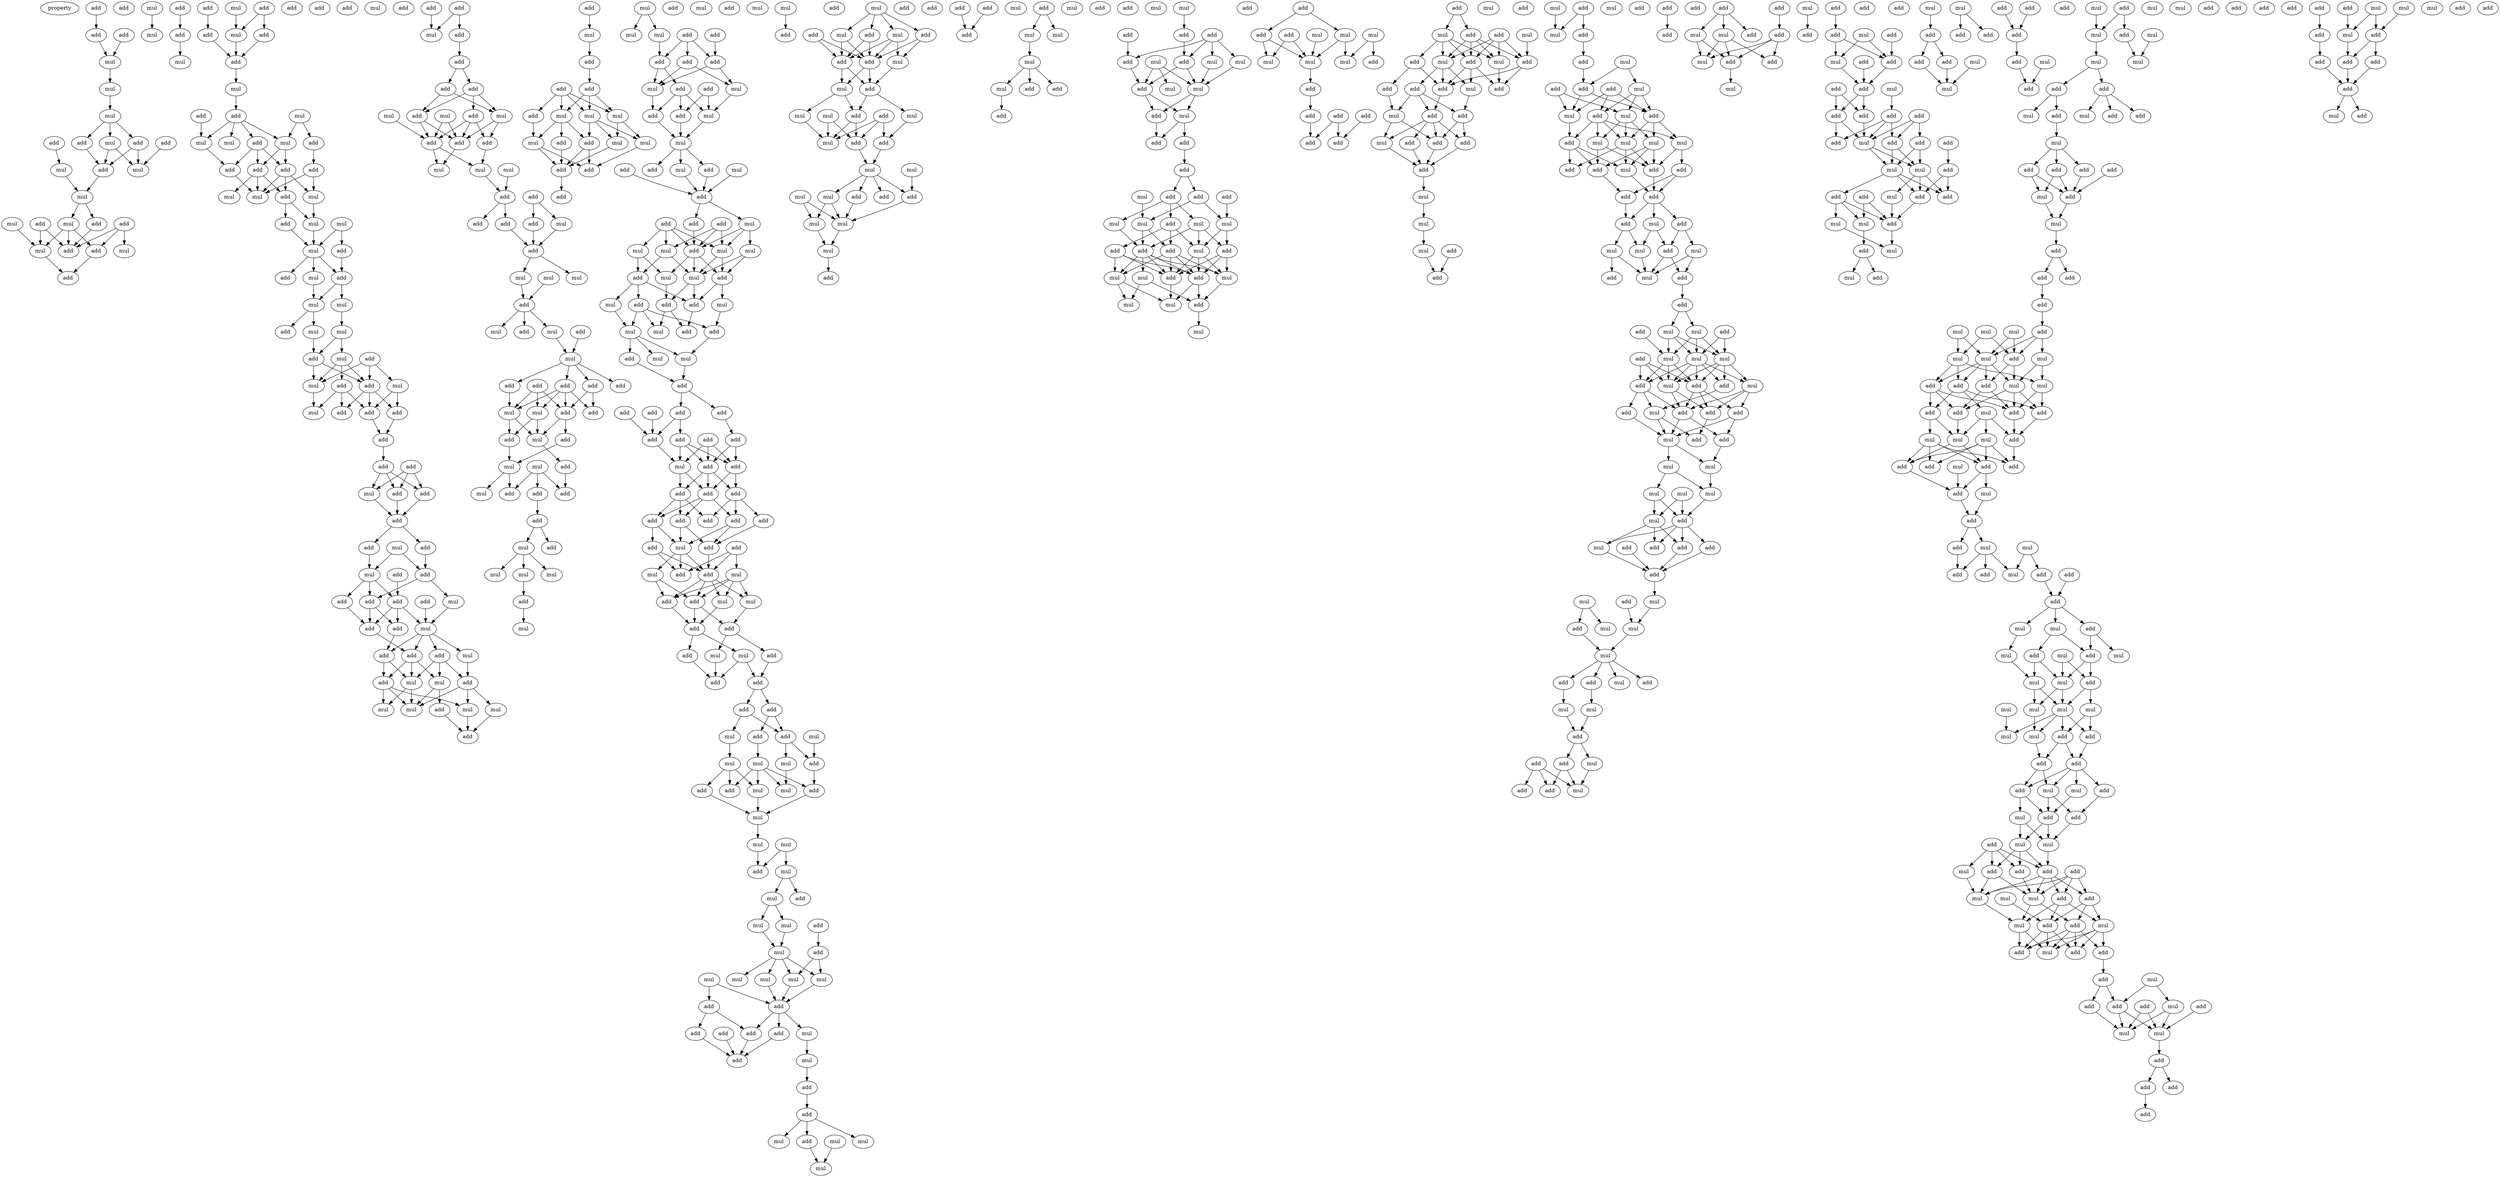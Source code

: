 digraph {
    node [fontcolor=black]
    property [mul=2,lf=1.7]
    0 [ label = add ];
    1 [ label = add ];
    2 [ label = add ];
    3 [ label = add ];
    4 [ label = mul ];
    5 [ label = mul ];
    6 [ label = mul ];
    7 [ label = mul ];
    8 [ label = mul ];
    9 [ label = add ];
    10 [ label = mul ];
    11 [ label = add ];
    12 [ label = add ];
    13 [ label = add ];
    14 [ label = mul ];
    15 [ label = add ];
    16 [ label = mul ];
    17 [ label = mul ];
    18 [ label = mul ];
    19 [ label = mul ];
    20 [ label = add ];
    21 [ label = add ];
    22 [ label = add ];
    23 [ label = mul ];
    24 [ label = add ];
    25 [ label = mul ];
    26 [ label = add ];
    27 [ label = add ];
    28 [ label = add ];
    29 [ label = add ];
    30 [ label = mul ];
    31 [ label = add ];
    32 [ label = add ];
    33 [ label = mul ];
    34 [ label = add ];
    35 [ label = mul ];
    36 [ label = add ];
    37 [ label = add ];
    38 [ label = add ];
    39 [ label = mul ];
    40 [ label = add ];
    41 [ label = add ];
    42 [ label = add ];
    43 [ label = mul ];
    44 [ label = mul ];
    45 [ label = mul ];
    46 [ label = add ];
    47 [ label = mul ];
    48 [ label = add ];
    49 [ label = add ];
    50 [ label = add ];
    51 [ label = add ];
    52 [ label = add ];
    53 [ label = mul ];
    54 [ label = mul ];
    55 [ label = add ];
    56 [ label = mul ];
    57 [ label = add ];
    58 [ label = mul ];
    59 [ label = mul ];
    60 [ label = add ];
    61 [ label = mul ];
    62 [ label = mul ];
    63 [ label = add ];
    64 [ label = add ];
    65 [ label = mul ];
    66 [ label = mul ];
    67 [ label = add ];
    68 [ label = mul ];
    69 [ label = add ];
    70 [ label = mul ];
    71 [ label = mul ];
    72 [ label = add ];
    73 [ label = add ];
    74 [ label = mul ];
    75 [ label = add ];
    76 [ label = mul ];
    77 [ label = add ];
    78 [ label = add ];
    79 [ label = mul ];
    80 [ label = add ];
    81 [ label = add ];
    82 [ label = add ];
    83 [ label = add ];
    84 [ label = add ];
    85 [ label = mul ];
    86 [ label = add ];
    87 [ label = add ];
    88 [ label = add ];
    89 [ label = mul ];
    90 [ label = add ];
    91 [ label = add ];
    92 [ label = mul ];
    93 [ label = add ];
    94 [ label = add ];
    95 [ label = mul ];
    96 [ label = add ];
    97 [ label = add ];
    98 [ label = add ];
    99 [ label = add ];
    100 [ label = mul ];
    101 [ label = add ];
    102 [ label = add ];
    103 [ label = add ];
    104 [ label = mul ];
    105 [ label = add ];
    106 [ label = add ];
    107 [ label = mul ];
    108 [ label = mul ];
    109 [ label = add ];
    110 [ label = add ];
    111 [ label = mul ];
    112 [ label = mul ];
    113 [ label = mul ];
    114 [ label = mul ];
    115 [ label = add ];
    116 [ label = add ];
    117 [ label = mul ];
    118 [ label = add ];
    119 [ label = add ];
    120 [ label = add ];
    121 [ label = mul ];
    122 [ label = add ];
    123 [ label = add ];
    124 [ label = add ];
    125 [ label = add ];
    126 [ label = mul ];
    127 [ label = add ];
    128 [ label = add ];
    129 [ label = mul ];
    130 [ label = mul ];
    131 [ label = add ];
    132 [ label = add ];
    133 [ label = add ];
    134 [ label = mul ];
    135 [ label = mul ];
    136 [ label = mul ];
    137 [ label = add ];
    138 [ label = add ];
    139 [ label = add ];
    140 [ label = add ];
    141 [ label = add ];
    142 [ label = mul ];
    143 [ label = add ];
    144 [ label = mul ];
    145 [ label = mul ];
    146 [ label = mul ];
    147 [ label = add ];
    148 [ label = add ];
    149 [ label = add ];
    150 [ label = mul ];
    151 [ label = mul ];
    152 [ label = mul ];
    153 [ label = add ];
    154 [ label = add ];
    155 [ label = add ];
    156 [ label = add ];
    157 [ label = add ];
    158 [ label = add ];
    159 [ label = mul ];
    160 [ label = add ];
    161 [ label = mul ];
    162 [ label = mul ];
    163 [ label = add ];
    164 [ label = add ];
    165 [ label = mul ];
    166 [ label = mul ];
    167 [ label = add ];
    168 [ label = add ];
    169 [ label = add ];
    170 [ label = add ];
    171 [ label = mul ];
    172 [ label = add ];
    173 [ label = mul ];
    174 [ label = add ];
    175 [ label = mul ];
    176 [ label = mul ];
    177 [ label = mul ];
    178 [ label = add ];
    179 [ label = mul ];
    180 [ label = add ];
    181 [ label = mul ];
    182 [ label = add ];
    183 [ label = add ];
    184 [ label = add ];
    185 [ label = add ];
    186 [ label = mul ];
    187 [ label = mul ];
    188 [ label = mul ];
    189 [ label = add ];
    190 [ label = add ];
    191 [ label = mul ];
    192 [ label = mul ];
    193 [ label = mul ];
    194 [ label = add ];
    195 [ label = add ];
    196 [ label = add ];
    197 [ label = mul ];
    198 [ label = add ];
    199 [ label = mul ];
    200 [ label = mul ];
    201 [ label = add ];
    202 [ label = add ];
    203 [ label = mul ];
    204 [ label = add ];
    205 [ label = add ];
    206 [ label = add ];
    207 [ label = add ];
    208 [ label = add ];
    209 [ label = mul ];
    210 [ label = mul ];
    211 [ label = add ];
    212 [ label = add ];
    213 [ label = mul ];
    214 [ label = add ];
    215 [ label = mul ];
    216 [ label = mul ];
    217 [ label = mul ];
    218 [ label = add ];
    219 [ label = add ];
    220 [ label = add ];
    221 [ label = add ];
    222 [ label = add ];
    223 [ label = add ];
    224 [ label = mul ];
    225 [ label = mul ];
    226 [ label = add ];
    227 [ label = mul ];
    228 [ label = mul ];
    229 [ label = add ];
    230 [ label = mul ];
    231 [ label = mul ];
    232 [ label = mul ];
    233 [ label = add ];
    234 [ label = mul ];
    235 [ label = add ];
    236 [ label = mul ];
    237 [ label = add ];
    238 [ label = add ];
    239 [ label = add ];
    240 [ label = mul ];
    241 [ label = add ];
    242 [ label = mul ];
    243 [ label = mul ];
    244 [ label = add ];
    245 [ label = add ];
    246 [ label = mul ];
    247 [ label = mul ];
    248 [ label = add ];
    249 [ label = add ];
    250 [ label = add ];
    251 [ label = add ];
    252 [ label = add ];
    253 [ label = add ];
    254 [ label = add ];
    255 [ label = add ];
    256 [ label = add ];
    257 [ label = mul ];
    258 [ label = add ];
    259 [ label = add ];
    260 [ label = add ];
    261 [ label = add ];
    262 [ label = add ];
    263 [ label = add ];
    264 [ label = add ];
    265 [ label = add ];
    266 [ label = add ];
    267 [ label = add ];
    268 [ label = add ];
    269 [ label = add ];
    270 [ label = mul ];
    271 [ label = add ];
    272 [ label = mul ];
    273 [ label = add ];
    274 [ label = add ];
    275 [ label = mul ];
    276 [ label = add ];
    277 [ label = mul ];
    278 [ label = add ];
    279 [ label = mul ];
    280 [ label = add ];
    281 [ label = add ];
    282 [ label = mul ];
    283 [ label = mul ];
    284 [ label = add ];
    285 [ label = add ];
    286 [ label = mul ];
    287 [ label = add ];
    288 [ label = add ];
    289 [ label = add ];
    290 [ label = add ];
    291 [ label = add ];
    292 [ label = mul ];
    293 [ label = add ];
    294 [ label = add ];
    295 [ label = mul ];
    296 [ label = mul ];
    297 [ label = mul ];
    298 [ label = mul ];
    299 [ label = add ];
    300 [ label = mul ];
    301 [ label = add ];
    302 [ label = add ];
    303 [ label = add ];
    304 [ label = mul ];
    305 [ label = mul ];
    306 [ label = mul ];
    307 [ label = mul ];
    308 [ label = add ];
    309 [ label = mul ];
    310 [ label = mul ];
    311 [ label = add ];
    312 [ label = add ];
    313 [ label = mul ];
    314 [ label = mul ];
    315 [ label = add ];
    316 [ label = mul ];
    317 [ label = mul ];
    318 [ label = mul ];
    319 [ label = mul ];
    320 [ label = mul ];
    321 [ label = mul ];
    322 [ label = add ];
    323 [ label = add ];
    324 [ label = add ];
    325 [ label = add ];
    326 [ label = add ];
    327 [ label = add ];
    328 [ label = mul ];
    329 [ label = add ];
    330 [ label = mul ];
    331 [ label = add ];
    332 [ label = add ];
    333 [ label = mul ];
    334 [ label = mul ];
    335 [ label = mul ];
    336 [ label = add ];
    337 [ label = add ];
    338 [ label = mul ];
    339 [ label = mul ];
    340 [ label = add ];
    341 [ label = mul ];
    342 [ label = mul ];
    343 [ label = add ];
    344 [ label = add ];
    345 [ label = add ];
    346 [ label = add ];
    347 [ label = mul ];
    348 [ label = add ];
    349 [ label = add ];
    350 [ label = mul ];
    351 [ label = mul ];
    352 [ label = mul ];
    353 [ label = add ];
    354 [ label = add ];
    355 [ label = mul ];
    356 [ label = add ];
    357 [ label = add ];
    358 [ label = mul ];
    359 [ label = mul ];
    360 [ label = mul ];
    361 [ label = mul ];
    362 [ label = add ];
    363 [ label = mul ];
    364 [ label = add ];
    365 [ label = add ];
    366 [ label = mul ];
    367 [ label = mul ];
    368 [ label = mul ];
    369 [ label = add ];
    370 [ label = add ];
    371 [ label = add ];
    372 [ label = add ];
    373 [ label = add ];
    374 [ label = mul ];
    375 [ label = add ];
    376 [ label = mul ];
    377 [ label = mul ];
    378 [ label = add ];
    379 [ label = add ];
    380 [ label = mul ];
    381 [ label = mul ];
    382 [ label = mul ];
    383 [ label = mul ];
    384 [ label = add ];
    385 [ label = add ];
    386 [ label = add ];
    387 [ label = mul ];
    388 [ label = add ];
    389 [ label = add ];
    390 [ label = add ];
    391 [ label = mul ];
    392 [ label = mul ];
    393 [ label = add ];
    394 [ label = mul ];
    395 [ label = add ];
    396 [ label = mul ];
    397 [ label = mul ];
    398 [ label = add ];
    399 [ label = add ];
    400 [ label = mul ];
    401 [ label = add ];
    402 [ label = add ];
    403 [ label = add ];
    404 [ label = add ];
    405 [ label = add ];
    406 [ label = mul ];
    407 [ label = add ];
    408 [ label = add ];
    409 [ label = mul ];
    410 [ label = mul ];
    411 [ label = add ];
    412 [ label = mul ];
    413 [ label = mul ];
    414 [ label = add ];
    415 [ label = add ];
    416 [ label = mul ];
    417 [ label = add ];
    418 [ label = add ];
    419 [ label = mul ];
    420 [ label = mul ];
    421 [ label = mul ];
    422 [ label = add ];
    423 [ label = add ];
    424 [ label = mul ];
    425 [ label = mul ];
    426 [ label = add ];
    427 [ label = mul ];
    428 [ label = add ];
    429 [ label = mul ];
    430 [ label = add ];
    431 [ label = add ];
    432 [ label = mul ];
    433 [ label = mul ];
    434 [ label = mul ];
    435 [ label = mul ];
    436 [ label = add ];
    437 [ label = mul ];
    438 [ label = add ];
    439 [ label = add ];
    440 [ label = add ];
    441 [ label = add ];
    442 [ label = add ];
    443 [ label = add ];
    444 [ label = add ];
    445 [ label = add ];
    446 [ label = mul ];
    447 [ label = mul ];
    448 [ label = add ];
    449 [ label = add ];
    450 [ label = mul ];
    451 [ label = mul ];
    452 [ label = add ];
    453 [ label = add ];
    454 [ label = add ];
    455 [ label = add ];
    456 [ label = add ];
    457 [ label = mul ];
    458 [ label = add ];
    459 [ label = add ];
    460 [ label = add ];
    461 [ label = mul ];
    462 [ label = add ];
    463 [ label = add ];
    464 [ label = mul ];
    465 [ label = mul ];
    466 [ label = add ];
    467 [ label = add ];
    468 [ label = add ];
    469 [ label = mul ];
    470 [ label = mul ];
    471 [ label = mul ];
    472 [ label = mul ];
    473 [ label = add ];
    474 [ label = add ];
    475 [ label = add ];
    476 [ label = mul ];
    477 [ label = mul ];
    478 [ label = add ];
    479 [ label = add ];
    480 [ label = mul ];
    481 [ label = mul ];
    482 [ label = add ];
    483 [ label = add ];
    484 [ label = add ];
    485 [ label = add ];
    486 [ label = mul ];
    487 [ label = mul ];
    488 [ label = add ];
    489 [ label = mul ];
    490 [ label = mul ];
    491 [ label = mul ];
    492 [ label = mul ];
    493 [ label = add ];
    494 [ label = add ];
    495 [ label = mul ];
    496 [ label = add ];
    497 [ label = add ];
    498 [ label = add ];
    499 [ label = add ];
    500 [ label = add ];
    501 [ label = mul ];
    502 [ label = add ];
    503 [ label = add ];
    504 [ label = mul ];
    505 [ label = add ];
    506 [ label = mul ];
    507 [ label = mul ];
    508 [ label = add ];
    509 [ label = mul ];
    510 [ label = add ];
    511 [ label = add ];
    512 [ label = add ];
    513 [ label = mul ];
    514 [ label = add ];
    515 [ label = mul ];
    516 [ label = add ];
    517 [ label = mul ];
    518 [ label = mul ];
    519 [ label = mul ];
    520 [ label = add ];
    521 [ label = mul ];
    522 [ label = add ];
    523 [ label = add ];
    524 [ label = add ];
    525 [ label = mul ];
    526 [ label = mul ];
    527 [ label = add ];
    528 [ label = add ];
    529 [ label = add ];
    530 [ label = add ];
    531 [ label = add ];
    532 [ label = add ];
    533 [ label = mul ];
    534 [ label = mul ];
    535 [ label = mul ];
    536 [ label = mul ];
    537 [ label = mul ];
    538 [ label = mul ];
    539 [ label = mul ];
    540 [ label = add ];
    541 [ label = add ];
    542 [ label = add ];
    543 [ label = mul ];
    544 [ label = add ];
    545 [ label = add ];
    546 [ label = add ];
    547 [ label = mul ];
    548 [ label = add ];
    549 [ label = add ];
    550 [ label = mul ];
    551 [ label = mul ];
    552 [ label = add ];
    553 [ label = mul ];
    554 [ label = add ];
    555 [ label = mul ];
    556 [ label = add ];
    557 [ label = mul ];
    558 [ label = add ];
    559 [ label = add ];
    560 [ label = add ];
    561 [ label = mul ];
    562 [ label = mul ];
    563 [ label = add ];
    564 [ label = mul ];
    565 [ label = add ];
    566 [ label = add ];
    567 [ label = add ];
    568 [ label = add ];
    569 [ label = mul ];
    570 [ label = add ];
    571 [ label = add ];
    572 [ label = mul ];
    573 [ label = add ];
    574 [ label = mul ];
    575 [ label = add ];
    576 [ label = mul ];
    577 [ label = add ];
    578 [ label = add ];
    579 [ label = mul ];
    580 [ label = add ];
    581 [ label = mul ];
    582 [ label = add ];
    583 [ label = mul ];
    584 [ label = add ];
    585 [ label = add ];
    586 [ label = add ];
    587 [ label = add ];
    588 [ label = mul ];
    589 [ label = add ];
    590 [ label = add ];
    591 [ label = add ];
    592 [ label = mul ];
    593 [ label = add ];
    594 [ label = add ];
    595 [ label = add ];
    596 [ label = add ];
    597 [ label = add ];
    598 [ label = mul ];
    599 [ label = add ];
    600 [ label = add ];
    601 [ label = add ];
    602 [ label = add ];
    603 [ label = mul ];
    604 [ label = mul ];
    605 [ label = add ];
    606 [ label = add ];
    607 [ label = add ];
    608 [ label = add ];
    609 [ label = mul ];
    610 [ label = add ];
    611 [ label = mul ];
    612 [ label = add ];
    613 [ label = mul ];
    614 [ label = add ];
    615 [ label = mul ];
    616 [ label = mul ];
    617 [ label = mul ];
    618 [ label = add ];
    619 [ label = add ];
    620 [ label = add ];
    621 [ label = mul ];
    622 [ label = add ];
    623 [ label = mul ];
    624 [ label = mul ];
    625 [ label = add ];
    626 [ label = add ];
    627 [ label = add ];
    628 [ label = add ];
    629 [ label = add ];
    630 [ label = add ];
    631 [ label = mul ];
    632 [ label = add ];
    633 [ label = add ];
    634 [ label = mul ];
    635 [ label = add ];
    636 [ label = mul ];
    637 [ label = add ];
    638 [ label = mul ];
    639 [ label = mul ];
    640 [ label = mul ];
    641 [ label = add ];
    642 [ label = add ];
    643 [ label = add ];
    644 [ label = mul ];
    645 [ label = add ];
    646 [ label = mul ];
    647 [ label = add ];
    648 [ label = mul ];
    649 [ label = add ];
    650 [ label = add ];
    651 [ label = add ];
    652 [ label = add ];
    653 [ label = mul ];
    654 [ label = add ];
    655 [ label = mul ];
    656 [ label = add ];
    657 [ label = mul ];
    658 [ label = add ];
    659 [ label = add ];
    660 [ label = add ];
    661 [ label = mul ];
    662 [ label = add ];
    663 [ label = mul ];
    664 [ label = mul ];
    665 [ label = add ];
    666 [ label = mul ];
    667 [ label = mul ];
    668 [ label = mul ];
    669 [ label = mul ];
    670 [ label = add ];
    671 [ label = add ];
    672 [ label = add ];
    673 [ label = mul ];
    674 [ label = mul ];
    675 [ label = add ];
    676 [ label = add ];
    677 [ label = add ];
    678 [ label = add ];
    679 [ label = mul ];
    680 [ label = mul ];
    681 [ label = add ];
    682 [ label = mul ];
    683 [ label = add ];
    684 [ label = add ];
    685 [ label = add ];
    686 [ label = mul ];
    687 [ label = add ];
    688 [ label = mul ];
    689 [ label = add ];
    690 [ label = add ];
    691 [ label = mul ];
    692 [ label = mul ];
    693 [ label = mul ];
    694 [ label = add ];
    695 [ label = add ];
    696 [ label = add ];
    697 [ label = mul ];
    698 [ label = add ];
    699 [ label = add ];
    700 [ label = add ];
    701 [ label = mul ];
    702 [ label = add ];
    703 [ label = mul ];
    704 [ label = add ];
    705 [ label = mul ];
    706 [ label = mul ];
    707 [ label = add ];
    708 [ label = mul ];
    709 [ label = mul ];
    710 [ label = add ];
    711 [ label = mul ];
    712 [ label = mul ];
    713 [ label = mul ];
    714 [ label = mul ];
    715 [ label = mul ];
    716 [ label = mul ];
    717 [ label = mul ];
    718 [ label = add ];
    719 [ label = add ];
    720 [ label = add ];
    721 [ label = add ];
    722 [ label = add ];
    723 [ label = mul ];
    724 [ label = add ];
    725 [ label = add ];
    726 [ label = mul ];
    727 [ label = add ];
    728 [ label = mul ];
    729 [ label = add ];
    730 [ label = mul ];
    731 [ label = add ];
    732 [ label = mul ];
    733 [ label = add ];
    734 [ label = mul ];
    735 [ label = add ];
    736 [ label = add ];
    737 [ label = add ];
    738 [ label = add ];
    739 [ label = mul ];
    740 [ label = mul ];
    741 [ label = mul ];
    742 [ label = add ];
    743 [ label = mul ];
    744 [ label = add ];
    745 [ label = mul ];
    746 [ label = add ];
    747 [ label = add ];
    748 [ label = mul ];
    749 [ label = add ];
    750 [ label = add ];
    751 [ label = add ];
    752 [ label = mul ];
    753 [ label = add ];
    754 [ label = mul ];
    755 [ label = add ];
    756 [ label = add ];
    757 [ label = add ];
    758 [ label = add ];
    759 [ label = mul ];
    760 [ label = mul ];
    761 [ label = add ];
    762 [ label = add ];
    763 [ label = add ];
    764 [ label = add ];
    765 [ label = add ];
    766 [ label = add ];
    767 [ label = add ];
    768 [ label = add ];
    769 [ label = mul ];
    770 [ label = mul ];
    771 [ label = mul ];
    772 [ label = add ];
    773 [ label = add ];
    774 [ label = add ];
    775 [ label = add ];
    776 [ label = add ];
    777 [ label = add ];
    778 [ label = mul ];
    779 [ label = mul ];
    780 [ label = add ];
    781 [ label = add ];
    782 [ label = add ];
    0 -> 1 [ name = 0 ];
    1 -> 4 [ name = 1 ];
    2 -> 4 [ name = 2 ];
    4 -> 7 [ name = 3 ];
    5 -> 6 [ name = 4 ];
    7 -> 8 [ name = 5 ];
    8 -> 9 [ name = 6 ];
    8 -> 10 [ name = 7 ];
    8 -> 11 [ name = 8 ];
    9 -> 15 [ name = 9 ];
    10 -> 14 [ name = 10 ];
    10 -> 15 [ name = 11 ];
    11 -> 14 [ name = 12 ];
    11 -> 15 [ name = 13 ];
    12 -> 14 [ name = 14 ];
    13 -> 16 [ name = 15 ];
    15 -> 17 [ name = 16 ];
    16 -> 17 [ name = 17 ];
    17 -> 18 [ name = 18 ];
    17 -> 22 [ name = 19 ];
    18 -> 23 [ name = 20 ];
    18 -> 24 [ name = 21 ];
    18 -> 26 [ name = 22 ];
    19 -> 23 [ name = 23 ];
    20 -> 23 [ name = 24 ];
    20 -> 24 [ name = 25 ];
    21 -> 24 [ name = 26 ];
    21 -> 25 [ name = 27 ];
    21 -> 26 [ name = 28 ];
    22 -> 24 [ name = 29 ];
    23 -> 27 [ name = 30 ];
    26 -> 27 [ name = 31 ];
    28 -> 29 [ name = 32 ];
    29 -> 30 [ name = 33 ];
    31 -> 34 [ name = 34 ];
    32 -> 35 [ name = 35 ];
    32 -> 37 [ name = 36 ];
    33 -> 35 [ name = 37 ];
    34 -> 38 [ name = 38 ];
    35 -> 38 [ name = 39 ];
    37 -> 38 [ name = 40 ];
    38 -> 39 [ name = 41 ];
    39 -> 42 [ name = 42 ];
    40 -> 45 [ name = 43 ];
    42 -> 44 [ name = 44 ];
    42 -> 45 [ name = 45 ];
    42 -> 47 [ name = 46 ];
    42 -> 48 [ name = 47 ];
    43 -> 46 [ name = 48 ];
    43 -> 47 [ name = 49 ];
    45 -> 50 [ name = 50 ];
    46 -> 49 [ name = 51 ];
    47 -> 51 [ name = 52 ];
    47 -> 52 [ name = 53 ];
    48 -> 50 [ name = 54 ];
    48 -> 51 [ name = 55 ];
    48 -> 52 [ name = 56 ];
    49 -> 54 [ name = 57 ];
    49 -> 56 [ name = 58 ];
    50 -> 54 [ name = 59 ];
    51 -> 54 [ name = 60 ];
    51 -> 55 [ name = 61 ];
    51 -> 56 [ name = 62 ];
    52 -> 53 [ name = 63 ];
    52 -> 54 [ name = 64 ];
    52 -> 55 [ name = 65 ];
    55 -> 57 [ name = 66 ];
    55 -> 58 [ name = 67 ];
    56 -> 58 [ name = 68 ];
    57 -> 61 [ name = 69 ];
    58 -> 61 [ name = 70 ];
    59 -> 60 [ name = 71 ];
    59 -> 61 [ name = 72 ];
    60 -> 64 [ name = 73 ];
    61 -> 62 [ name = 74 ];
    61 -> 63 [ name = 75 ];
    61 -> 64 [ name = 76 ];
    62 -> 66 [ name = 77 ];
    64 -> 65 [ name = 78 ];
    64 -> 66 [ name = 79 ];
    65 -> 70 [ name = 80 ];
    66 -> 68 [ name = 81 ];
    66 -> 69 [ name = 82 ];
    68 -> 73 [ name = 83 ];
    70 -> 71 [ name = 84 ];
    70 -> 73 [ name = 85 ];
    71 -> 74 [ name = 86 ];
    71 -> 75 [ name = 87 ];
    71 -> 77 [ name = 88 ];
    72 -> 74 [ name = 89 ];
    72 -> 75 [ name = 90 ];
    72 -> 76 [ name = 91 ];
    73 -> 74 [ name = 92 ];
    73 -> 75 [ name = 93 ];
    74 -> 79 [ name = 94 ];
    75 -> 78 [ name = 95 ];
    75 -> 80 [ name = 96 ];
    75 -> 81 [ name = 97 ];
    76 -> 78 [ name = 98 ];
    76 -> 81 [ name = 99 ];
    77 -> 78 [ name = 100 ];
    77 -> 79 [ name = 101 ];
    77 -> 80 [ name = 102 ];
    78 -> 82 [ name = 103 ];
    81 -> 82 [ name = 104 ];
    82 -> 83 [ name = 105 ];
    83 -> 85 [ name = 106 ];
    83 -> 86 [ name = 107 ];
    83 -> 87 [ name = 108 ];
    84 -> 85 [ name = 109 ];
    84 -> 86 [ name = 110 ];
    84 -> 87 [ name = 111 ];
    85 -> 88 [ name = 112 ];
    86 -> 88 [ name = 113 ];
    87 -> 88 [ name = 114 ];
    88 -> 90 [ name = 115 ];
    88 -> 91 [ name = 116 ];
    89 -> 92 [ name = 117 ];
    89 -> 93 [ name = 118 ];
    90 -> 92 [ name = 119 ];
    91 -> 93 [ name = 120 ];
    92 -> 96 [ name = 121 ];
    92 -> 97 [ name = 122 ];
    92 -> 99 [ name = 123 ];
    93 -> 95 [ name = 124 ];
    93 -> 97 [ name = 125 ];
    94 -> 99 [ name = 126 ];
    95 -> 100 [ name = 127 ];
    96 -> 101 [ name = 128 ];
    97 -> 101 [ name = 129 ];
    97 -> 102 [ name = 130 ];
    98 -> 100 [ name = 131 ];
    99 -> 100 [ name = 132 ];
    99 -> 101 [ name = 133 ];
    99 -> 102 [ name = 134 ];
    100 -> 103 [ name = 135 ];
    100 -> 104 [ name = 136 ];
    100 -> 105 [ name = 137 ];
    100 -> 106 [ name = 138 ];
    101 -> 103 [ name = 139 ];
    102 -> 105 [ name = 140 ];
    103 -> 107 [ name = 141 ];
    103 -> 108 [ name = 142 ];
    103 -> 109 [ name = 143 ];
    104 -> 110 [ name = 144 ];
    105 -> 108 [ name = 145 ];
    105 -> 109 [ name = 146 ];
    106 -> 107 [ name = 147 ];
    106 -> 108 [ name = 148 ];
    106 -> 110 [ name = 149 ];
    107 -> 113 [ name = 150 ];
    107 -> 115 [ name = 151 ];
    108 -> 111 [ name = 152 ];
    108 -> 113 [ name = 153 ];
    109 -> 111 [ name = 154 ];
    109 -> 113 [ name = 155 ];
    109 -> 114 [ name = 156 ];
    110 -> 112 [ name = 157 ];
    110 -> 113 [ name = 158 ];
    110 -> 114 [ name = 159 ];
    112 -> 116 [ name = 160 ];
    114 -> 116 [ name = 161 ];
    115 -> 116 [ name = 162 ];
    119 -> 121 [ name = 163 ];
    119 -> 122 [ name = 164 ];
    120 -> 121 [ name = 165 ];
    122 -> 123 [ name = 166 ];
    123 -> 124 [ name = 167 ];
    123 -> 125 [ name = 168 ];
    124 -> 127 [ name = 169 ];
    124 -> 129 [ name = 170 ];
    125 -> 127 [ name = 171 ];
    125 -> 128 [ name = 172 ];
    125 -> 129 [ name = 173 ];
    126 -> 131 [ name = 174 ];
    127 -> 131 [ name = 175 ];
    127 -> 132 [ name = 176 ];
    128 -> 131 [ name = 177 ];
    128 -> 132 [ name = 178 ];
    128 -> 133 [ name = 179 ];
    129 -> 132 [ name = 180 ];
    129 -> 133 [ name = 181 ];
    130 -> 131 [ name = 182 ];
    130 -> 132 [ name = 183 ];
    131 -> 134 [ name = 184 ];
    131 -> 135 [ name = 185 ];
    132 -> 135 [ name = 186 ];
    133 -> 134 [ name = 187 ];
    134 -> 137 [ name = 188 ];
    136 -> 137 [ name = 189 ];
    137 -> 140 [ name = 190 ];
    137 -> 141 [ name = 191 ];
    138 -> 139 [ name = 192 ];
    138 -> 142 [ name = 193 ];
    139 -> 143 [ name = 194 ];
    141 -> 143 [ name = 195 ];
    142 -> 143 [ name = 196 ];
    143 -> 144 [ name = 197 ];
    143 -> 145 [ name = 198 ];
    145 -> 147 [ name = 199 ];
    146 -> 147 [ name = 200 ];
    147 -> 149 [ name = 201 ];
    147 -> 150 [ name = 202 ];
    147 -> 151 [ name = 203 ];
    148 -> 152 [ name = 204 ];
    150 -> 152 [ name = 205 ];
    152 -> 153 [ name = 206 ];
    152 -> 154 [ name = 207 ];
    152 -> 155 [ name = 208 ];
    152 -> 157 [ name = 209 ];
    153 -> 161 [ name = 210 ];
    155 -> 158 [ name = 211 ];
    155 -> 159 [ name = 212 ];
    155 -> 160 [ name = 213 ];
    155 -> 161 [ name = 214 ];
    156 -> 159 [ name = 215 ];
    156 -> 160 [ name = 216 ];
    156 -> 161 [ name = 217 ];
    157 -> 158 [ name = 218 ];
    157 -> 160 [ name = 219 ];
    159 -> 162 [ name = 220 ];
    159 -> 164 [ name = 221 ];
    160 -> 162 [ name = 222 ];
    160 -> 163 [ name = 223 ];
    161 -> 162 [ name = 224 ];
    161 -> 164 [ name = 225 ];
    162 -> 167 [ name = 226 ];
    163 -> 166 [ name = 227 ];
    164 -> 166 [ name = 228 ];
    165 -> 168 [ name = 229 ];
    165 -> 169 [ name = 230 ];
    165 -> 170 [ name = 231 ];
    166 -> 170 [ name = 232 ];
    166 -> 171 [ name = 233 ];
    167 -> 169 [ name = 234 ];
    168 -> 172 [ name = 235 ];
    172 -> 173 [ name = 236 ];
    172 -> 174 [ name = 237 ];
    173 -> 175 [ name = 238 ];
    173 -> 176 [ name = 239 ];
    173 -> 177 [ name = 240 ];
    176 -> 178 [ name = 241 ];
    178 -> 179 [ name = 242 ];
    180 -> 181 [ name = 243 ];
    181 -> 182 [ name = 244 ];
    182 -> 183 [ name = 245 ];
    183 -> 186 [ name = 246 ];
    183 -> 187 [ name = 247 ];
    183 -> 188 [ name = 248 ];
    184 -> 185 [ name = 249 ];
    184 -> 186 [ name = 250 ];
    184 -> 187 [ name = 251 ];
    184 -> 188 [ name = 252 ];
    185 -> 191 [ name = 253 ];
    186 -> 189 [ name = 254 ];
    186 -> 190 [ name = 255 ];
    186 -> 191 [ name = 256 ];
    187 -> 190 [ name = 257 ];
    187 -> 192 [ name = 258 ];
    187 -> 193 [ name = 259 ];
    188 -> 192 [ name = 260 ];
    188 -> 193 [ name = 261 ];
    189 -> 195 [ name = 262 ];
    190 -> 194 [ name = 263 ];
    190 -> 195 [ name = 264 ];
    191 -> 194 [ name = 265 ];
    191 -> 195 [ name = 266 ];
    192 -> 194 [ name = 267 ];
    193 -> 195 [ name = 268 ];
    195 -> 196 [ name = 269 ];
    197 -> 199 [ name = 270 ];
    197 -> 203 [ name = 271 ];
    201 -> 204 [ name = 272 ];
    201 -> 205 [ name = 273 ];
    201 -> 206 [ name = 274 ];
    202 -> 204 [ name = 275 ];
    203 -> 205 [ name = 276 ];
    204 -> 209 [ name = 277 ];
    204 -> 210 [ name = 278 ];
    205 -> 207 [ name = 279 ];
    205 -> 210 [ name = 280 ];
    206 -> 209 [ name = 281 ];
    206 -> 210 [ name = 282 ];
    207 -> 212 [ name = 283 ];
    207 -> 213 [ name = 284 ];
    207 -> 214 [ name = 285 ];
    208 -> 213 [ name = 286 ];
    208 -> 214 [ name = 287 ];
    209 -> 213 [ name = 288 ];
    210 -> 212 [ name = 289 ];
    212 -> 215 [ name = 290 ];
    213 -> 215 [ name = 291 ];
    214 -> 215 [ name = 292 ];
    215 -> 217 [ name = 293 ];
    215 -> 219 [ name = 294 ];
    215 -> 220 [ name = 295 ];
    216 -> 221 [ name = 296 ];
    217 -> 221 [ name = 297 ];
    218 -> 221 [ name = 298 ];
    220 -> 221 [ name = 299 ];
    221 -> 222 [ name = 300 ];
    221 -> 225 [ name = 301 ];
    222 -> 229 [ name = 302 ];
    223 -> 227 [ name = 303 ];
    223 -> 229 [ name = 304 ];
    223 -> 231 [ name = 305 ];
    225 -> 227 [ name = 306 ];
    225 -> 229 [ name = 307 ];
    225 -> 230 [ name = 308 ];
    226 -> 227 [ name = 309 ];
    226 -> 228 [ name = 310 ];
    226 -> 229 [ name = 311 ];
    226 -> 231 [ name = 312 ];
    227 -> 232 [ name = 313 ];
    227 -> 233 [ name = 314 ];
    228 -> 234 [ name = 315 ];
    228 -> 235 [ name = 316 ];
    229 -> 232 [ name = 317 ];
    229 -> 233 [ name = 318 ];
    229 -> 234 [ name = 319 ];
    230 -> 232 [ name = 320 ];
    230 -> 233 [ name = 321 ];
    231 -> 232 [ name = 322 ];
    231 -> 235 [ name = 323 ];
    232 -> 237 [ name = 324 ];
    232 -> 238 [ name = 325 ];
    233 -> 236 [ name = 326 ];
    233 -> 238 [ name = 327 ];
    234 -> 237 [ name = 328 ];
    235 -> 238 [ name = 329 ];
    235 -> 239 [ name = 330 ];
    235 -> 240 [ name = 331 ];
    236 -> 244 [ name = 332 ];
    237 -> 241 [ name = 333 ];
    237 -> 242 [ name = 334 ];
    238 -> 241 [ name = 335 ];
    239 -> 242 [ name = 336 ];
    239 -> 243 [ name = 337 ];
    239 -> 244 [ name = 338 ];
    240 -> 243 [ name = 339 ];
    243 -> 245 [ name = 340 ];
    243 -> 246 [ name = 341 ];
    243 -> 247 [ name = 342 ];
    244 -> 246 [ name = 343 ];
    245 -> 248 [ name = 344 ];
    246 -> 248 [ name = 345 ];
    248 -> 250 [ name = 346 ];
    248 -> 252 [ name = 347 ];
    249 -> 256 [ name = 348 ];
    250 -> 253 [ name = 349 ];
    250 -> 256 [ name = 350 ];
    251 -> 256 [ name = 351 ];
    252 -> 254 [ name = 352 ];
    253 -> 257 [ name = 353 ];
    253 -> 258 [ name = 354 ];
    253 -> 259 [ name = 355 ];
    254 -> 258 [ name = 356 ];
    254 -> 259 [ name = 357 ];
    255 -> 257 [ name = 358 ];
    255 -> 258 [ name = 359 ];
    255 -> 259 [ name = 360 ];
    256 -> 257 [ name = 361 ];
    257 -> 260 [ name = 362 ];
    257 -> 261 [ name = 363 ];
    258 -> 260 [ name = 364 ];
    258 -> 261 [ name = 365 ];
    258 -> 262 [ name = 366 ];
    259 -> 261 [ name = 367 ];
    259 -> 262 [ name = 368 ];
    260 -> 263 [ name = 369 ];
    260 -> 264 [ name = 370 ];
    260 -> 266 [ name = 371 ];
    261 -> 264 [ name = 372 ];
    261 -> 266 [ name = 373 ];
    261 -> 267 [ name = 374 ];
    262 -> 263 [ name = 375 ];
    262 -> 265 [ name = 376 ];
    262 -> 267 [ name = 377 ];
    264 -> 270 [ name = 378 ];
    264 -> 271 [ name = 379 ];
    265 -> 268 [ name = 380 ];
    266 -> 268 [ name = 381 ];
    266 -> 270 [ name = 382 ];
    267 -> 268 [ name = 383 ];
    267 -> 270 [ name = 384 ];
    268 -> 274 [ name = 385 ];
    269 -> 272 [ name = 386 ];
    269 -> 273 [ name = 387 ];
    269 -> 274 [ name = 388 ];
    270 -> 273 [ name = 389 ];
    270 -> 274 [ name = 390 ];
    270 -> 275 [ name = 391 ];
    271 -> 273 [ name = 392 ];
    271 -> 274 [ name = 393 ];
    272 -> 276 [ name = 394 ];
    272 -> 277 [ name = 395 ];
    272 -> 278 [ name = 396 ];
    272 -> 279 [ name = 397 ];
    274 -> 276 [ name = 398 ];
    274 -> 277 [ name = 399 ];
    274 -> 278 [ name = 400 ];
    274 -> 279 [ name = 401 ];
    275 -> 276 [ name = 402 ];
    275 -> 278 [ name = 403 ];
    276 -> 280 [ name = 404 ];
    276 -> 281 [ name = 405 ];
    277 -> 281 [ name = 406 ];
    278 -> 281 [ name = 407 ];
    279 -> 280 [ name = 408 ];
    280 -> 283 [ name = 409 ];
    280 -> 285 [ name = 410 ];
    281 -> 284 [ name = 411 ];
    281 -> 286 [ name = 412 ];
    282 -> 288 [ name = 413 ];
    283 -> 289 [ name = 414 ];
    284 -> 289 [ name = 415 ];
    285 -> 287 [ name = 416 ];
    286 -> 287 [ name = 417 ];
    286 -> 289 [ name = 418 ];
    287 -> 290 [ name = 419 ];
    287 -> 291 [ name = 420 ];
    290 -> 293 [ name = 421 ];
    290 -> 294 [ name = 422 ];
    291 -> 293 [ name = 423 ];
    291 -> 295 [ name = 424 ];
    292 -> 299 [ name = 425 ];
    293 -> 298 [ name = 426 ];
    293 -> 299 [ name = 427 ];
    294 -> 297 [ name = 428 ];
    295 -> 296 [ name = 429 ];
    296 -> 302 [ name = 430 ];
    296 -> 303 [ name = 431 ];
    296 -> 304 [ name = 432 ];
    297 -> 300 [ name = 433 ];
    297 -> 301 [ name = 434 ];
    297 -> 302 [ name = 435 ];
    297 -> 304 [ name = 436 ];
    298 -> 300 [ name = 437 ];
    299 -> 301 [ name = 438 ];
    301 -> 305 [ name = 439 ];
    303 -> 305 [ name = 440 ];
    304 -> 305 [ name = 441 ];
    305 -> 306 [ name = 442 ];
    306 -> 308 [ name = 443 ];
    307 -> 308 [ name = 444 ];
    307 -> 309 [ name = 445 ];
    309 -> 310 [ name = 446 ];
    309 -> 311 [ name = 447 ];
    310 -> 313 [ name = 448 ];
    310 -> 314 [ name = 449 ];
    312 -> 315 [ name = 450 ];
    313 -> 316 [ name = 451 ];
    314 -> 316 [ name = 452 ];
    315 -> 319 [ name = 453 ];
    315 -> 320 [ name = 454 ];
    316 -> 318 [ name = 455 ];
    316 -> 319 [ name = 456 ];
    316 -> 320 [ name = 457 ];
    316 -> 321 [ name = 458 ];
    317 -> 322 [ name = 459 ];
    317 -> 323 [ name = 460 ];
    319 -> 322 [ name = 461 ];
    320 -> 322 [ name = 462 ];
    321 -> 322 [ name = 463 ];
    322 -> 325 [ name = 464 ];
    322 -> 327 [ name = 465 ];
    322 -> 328 [ name = 466 ];
    323 -> 324 [ name = 467 ];
    323 -> 327 [ name = 468 ];
    324 -> 329 [ name = 469 ];
    325 -> 329 [ name = 470 ];
    326 -> 329 [ name = 471 ];
    327 -> 329 [ name = 472 ];
    328 -> 330 [ name = 473 ];
    330 -> 331 [ name = 474 ];
    331 -> 332 [ name = 475 ];
    332 -> 333 [ name = 476 ];
    332 -> 335 [ name = 477 ];
    332 -> 336 [ name = 478 ];
    334 -> 338 [ name = 479 ];
    336 -> 338 [ name = 480 ];
    339 -> 341 [ name = 481 ];
    339 -> 342 [ name = 482 ];
    339 -> 343 [ name = 483 ];
    339 -> 344 [ name = 484 ];
    341 -> 346 [ name = 485 ];
    341 -> 347 [ name = 486 ];
    341 -> 348 [ name = 487 ];
    342 -> 346 [ name = 488 ];
    342 -> 348 [ name = 489 ];
    343 -> 346 [ name = 490 ];
    343 -> 348 [ name = 491 ];
    344 -> 346 [ name = 492 ];
    344 -> 347 [ name = 493 ];
    345 -> 346 [ name = 494 ];
    345 -> 348 [ name = 495 ];
    346 -> 349 [ name = 496 ];
    346 -> 350 [ name = 497 ];
    347 -> 349 [ name = 498 ];
    348 -> 349 [ name = 499 ];
    348 -> 350 [ name = 500 ];
    349 -> 353 [ name = 501 ];
    349 -> 355 [ name = 502 ];
    350 -> 351 [ name = 503 ];
    350 -> 353 [ name = 504 ];
    351 -> 358 [ name = 505 ];
    352 -> 356 [ name = 506 ];
    352 -> 358 [ name = 507 ];
    353 -> 356 [ name = 508 ];
    353 -> 358 [ name = 509 ];
    354 -> 356 [ name = 510 ];
    354 -> 357 [ name = 511 ];
    354 -> 358 [ name = 512 ];
    355 -> 357 [ name = 513 ];
    356 -> 359 [ name = 514 ];
    357 -> 359 [ name = 515 ];
    359 -> 361 [ name = 516 ];
    359 -> 362 [ name = 517 ];
    359 -> 364 [ name = 518 ];
    359 -> 365 [ name = 519 ];
    360 -> 362 [ name = 520 ];
    361 -> 366 [ name = 521 ];
    361 -> 367 [ name = 522 ];
    362 -> 367 [ name = 523 ];
    363 -> 366 [ name = 524 ];
    363 -> 367 [ name = 525 ];
    364 -> 367 [ name = 526 ];
    366 -> 368 [ name = 527 ];
    367 -> 368 [ name = 528 ];
    368 -> 372 [ name = 529 ];
    370 -> 373 [ name = 530 ];
    371 -> 373 [ name = 531 ];
    375 -> 376 [ name = 532 ];
    375 -> 380 [ name = 533 ];
    376 -> 381 [ name = 534 ];
    381 -> 382 [ name = 535 ];
    381 -> 384 [ name = 536 ];
    381 -> 385 [ name = 537 ];
    382 -> 386 [ name = 538 ];
    387 -> 390 [ name = 539 ];
    388 -> 391 [ name = 540 ];
    388 -> 392 [ name = 541 ];
    388 -> 393 [ name = 542 ];
    388 -> 395 [ name = 543 ];
    389 -> 393 [ name = 544 ];
    390 -> 395 [ name = 545 ];
    391 -> 397 [ name = 546 ];
    392 -> 397 [ name = 547 ];
    393 -> 398 [ name = 548 ];
    394 -> 396 [ name = 549 ];
    394 -> 397 [ name = 550 ];
    394 -> 398 [ name = 551 ];
    395 -> 397 [ name = 552 ];
    395 -> 398 [ name = 553 ];
    397 -> 399 [ name = 554 ];
    397 -> 400 [ name = 555 ];
    398 -> 399 [ name = 556 ];
    398 -> 400 [ name = 557 ];
    399 -> 402 [ name = 558 ];
    400 -> 402 [ name = 559 ];
    400 -> 403 [ name = 560 ];
    403 -> 404 [ name = 561 ];
    404 -> 405 [ name = 562 ];
    404 -> 408 [ name = 563 ];
    405 -> 410 [ name = 564 ];
    405 -> 412 [ name = 565 ];
    406 -> 410 [ name = 566 ];
    407 -> 412 [ name = 567 ];
    408 -> 409 [ name = 568 ];
    408 -> 411 [ name = 569 ];
    408 -> 413 [ name = 570 ];
    409 -> 414 [ name = 571 ];
    409 -> 416 [ name = 572 ];
    409 -> 417 [ name = 573 ];
    410 -> 415 [ name = 574 ];
    410 -> 417 [ name = 575 ];
    411 -> 415 [ name = 576 ];
    411 -> 416 [ name = 577 ];
    411 -> 418 [ name = 578 ];
    412 -> 414 [ name = 579 ];
    412 -> 416 [ name = 580 ];
    413 -> 417 [ name = 581 ];
    414 -> 421 [ name = 582 ];
    414 -> 422 [ name = 583 ];
    414 -> 423 [ name = 584 ];
    415 -> 420 [ name = 585 ];
    415 -> 421 [ name = 586 ];
    415 -> 422 [ name = 587 ];
    415 -> 423 [ name = 588 ];
    416 -> 421 [ name = 589 ];
    416 -> 422 [ name = 590 ];
    416 -> 423 [ name = 591 ];
    417 -> 419 [ name = 592 ];
    417 -> 420 [ name = 593 ];
    417 -> 421 [ name = 594 ];
    417 -> 422 [ name = 595 ];
    417 -> 423 [ name = 596 ];
    418 -> 420 [ name = 597 ];
    418 -> 422 [ name = 598 ];
    418 -> 423 [ name = 599 ];
    419 -> 424 [ name = 600 ];
    419 -> 426 [ name = 601 ];
    420 -> 424 [ name = 602 ];
    420 -> 425 [ name = 603 ];
    421 -> 426 [ name = 604 ];
    422 -> 425 [ name = 605 ];
    422 -> 426 [ name = 606 ];
    423 -> 425 [ name = 607 ];
    426 -> 427 [ name = 608 ];
    428 -> 430 [ name = 609 ];
    428 -> 432 [ name = 610 ];
    429 -> 435 [ name = 611 ];
    430 -> 434 [ name = 612 ];
    430 -> 435 [ name = 613 ];
    431 -> 434 [ name = 614 ];
    431 -> 435 [ name = 615 ];
    432 -> 435 [ name = 616 ];
    432 -> 437 [ name = 617 ];
    433 -> 436 [ name = 618 ];
    433 -> 437 [ name = 619 ];
    435 -> 438 [ name = 620 ];
    438 -> 439 [ name = 621 ];
    439 -> 443 [ name = 622 ];
    440 -> 442 [ name = 623 ];
    441 -> 442 [ name = 624 ];
    441 -> 443 [ name = 625 ];
    444 -> 447 [ name = 626 ];
    444 -> 448 [ name = 627 ];
    445 -> 450 [ name = 628 ];
    445 -> 451 [ name = 629 ];
    445 -> 452 [ name = 630 ];
    445 -> 453 [ name = 631 ];
    446 -> 453 [ name = 632 ];
    447 -> 449 [ name = 633 ];
    447 -> 450 [ name = 634 ];
    447 -> 451 [ name = 635 ];
    447 -> 452 [ name = 636 ];
    448 -> 450 [ name = 637 ];
    448 -> 451 [ name = 638 ];
    448 -> 452 [ name = 639 ];
    448 -> 453 [ name = 640 ];
    449 -> 454 [ name = 641 ];
    449 -> 456 [ name = 642 ];
    450 -> 454 [ name = 643 ];
    450 -> 455 [ name = 644 ];
    450 -> 457 [ name = 645 ];
    451 -> 458 [ name = 646 ];
    452 -> 454 [ name = 647 ];
    452 -> 457 [ name = 648 ];
    452 -> 458 [ name = 649 ];
    453 -> 454 [ name = 650 ];
    453 -> 458 [ name = 651 ];
    454 -> 459 [ name = 652 ];
    455 -> 459 [ name = 653 ];
    455 -> 460 [ name = 654 ];
    455 -> 461 [ name = 655 ];
    456 -> 461 [ name = 656 ];
    457 -> 460 [ name = 657 ];
    459 -> 462 [ name = 658 ];
    459 -> 463 [ name = 659 ];
    459 -> 465 [ name = 660 ];
    459 -> 466 [ name = 661 ];
    460 -> 462 [ name = 662 ];
    460 -> 463 [ name = 663 ];
    461 -> 462 [ name = 664 ];
    461 -> 465 [ name = 665 ];
    462 -> 467 [ name = 666 ];
    463 -> 467 [ name = 667 ];
    465 -> 467 [ name = 668 ];
    466 -> 467 [ name = 669 ];
    467 -> 469 [ name = 670 ];
    469 -> 470 [ name = 671 ];
    470 -> 471 [ name = 672 ];
    471 -> 478 [ name = 673 ];
    472 -> 477 [ name = 674 ];
    473 -> 478 [ name = 675 ];
    474 -> 475 [ name = 676 ];
    474 -> 477 [ name = 677 ];
    475 -> 479 [ name = 678 ];
    479 -> 483 [ name = 679 ];
    480 -> 481 [ name = 680 ];
    480 -> 483 [ name = 681 ];
    481 -> 485 [ name = 682 ];
    481 -> 487 [ name = 683 ];
    481 -> 488 [ name = 684 ];
    482 -> 485 [ name = 685 ];
    482 -> 486 [ name = 686 ];
    482 -> 488 [ name = 687 ];
    483 -> 485 [ name = 688 ];
    483 -> 486 [ name = 689 ];
    484 -> 486 [ name = 690 ];
    484 -> 487 [ name = 691 ];
    485 -> 489 [ name = 692 ];
    485 -> 491 [ name = 693 ];
    485 -> 492 [ name = 694 ];
    486 -> 493 [ name = 695 ];
    487 -> 489 [ name = 696 ];
    487 -> 490 [ name = 697 ];
    487 -> 492 [ name = 698 ];
    488 -> 490 [ name = 699 ];
    488 -> 491 [ name = 700 ];
    488 -> 492 [ name = 701 ];
    488 -> 493 [ name = 702 ];
    489 -> 495 [ name = 703 ];
    489 -> 497 [ name = 704 ];
    489 -> 498 [ name = 705 ];
    490 -> 497 [ name = 706 ];
    490 -> 498 [ name = 707 ];
    491 -> 494 [ name = 708 ];
    491 -> 498 [ name = 709 ];
    492 -> 495 [ name = 710 ];
    492 -> 496 [ name = 711 ];
    492 -> 498 [ name = 712 ];
    493 -> 495 [ name = 713 ];
    493 -> 496 [ name = 714 ];
    493 -> 497 [ name = 715 ];
    494 -> 499 [ name = 716 ];
    494 -> 500 [ name = 717 ];
    495 -> 500 [ name = 718 ];
    497 -> 499 [ name = 719 ];
    498 -> 500 [ name = 720 ];
    499 -> 502 [ name = 721 ];
    500 -> 501 [ name = 722 ];
    500 -> 502 [ name = 723 ];
    500 -> 503 [ name = 724 ];
    501 -> 504 [ name = 725 ];
    501 -> 505 [ name = 726 ];
    502 -> 504 [ name = 727 ];
    502 -> 507 [ name = 728 ];
    503 -> 505 [ name = 729 ];
    503 -> 506 [ name = 730 ];
    504 -> 509 [ name = 731 ];
    505 -> 508 [ name = 732 ];
    505 -> 509 [ name = 733 ];
    506 -> 508 [ name = 734 ];
    506 -> 509 [ name = 735 ];
    507 -> 509 [ name = 736 ];
    507 -> 510 [ name = 737 ];
    508 -> 511 [ name = 738 ];
    511 -> 513 [ name = 739 ];
    511 -> 515 [ name = 740 ];
    513 -> 517 [ name = 741 ];
    513 -> 518 [ name = 742 ];
    513 -> 519 [ name = 743 ];
    514 -> 518 [ name = 744 ];
    514 -> 519 [ name = 745 ];
    515 -> 517 [ name = 746 ];
    515 -> 518 [ name = 747 ];
    515 -> 519 [ name = 748 ];
    516 -> 517 [ name = 749 ];
    517 -> 522 [ name = 750 ];
    517 -> 524 [ name = 751 ];
    517 -> 525 [ name = 752 ];
    518 -> 521 [ name = 753 ];
    518 -> 522 [ name = 754 ];
    518 -> 523 [ name = 755 ];
    518 -> 524 [ name = 756 ];
    518 -> 525 [ name = 757 ];
    519 -> 521 [ name = 758 ];
    519 -> 523 [ name = 759 ];
    519 -> 524 [ name = 760 ];
    519 -> 525 [ name = 761 ];
    520 -> 522 [ name = 762 ];
    520 -> 524 [ name = 763 ];
    520 -> 525 [ name = 764 ];
    521 -> 528 [ name = 765 ];
    521 -> 529 [ name = 766 ];
    521 -> 530 [ name = 767 ];
    522 -> 526 [ name = 768 ];
    522 -> 527 [ name = 769 ];
    522 -> 529 [ name = 770 ];
    523 -> 526 [ name = 771 ];
    524 -> 528 [ name = 772 ];
    524 -> 529 [ name = 773 ];
    524 -> 530 [ name = 774 ];
    525 -> 528 [ name = 775 ];
    525 -> 529 [ name = 776 ];
    526 -> 532 [ name = 777 ];
    526 -> 533 [ name = 778 ];
    527 -> 533 [ name = 779 ];
    528 -> 532 [ name = 780 ];
    529 -> 531 [ name = 781 ];
    529 -> 533 [ name = 782 ];
    530 -> 531 [ name = 783 ];
    530 -> 533 [ name = 784 ];
    531 -> 534 [ name = 785 ];
    533 -> 534 [ name = 786 ];
    533 -> 535 [ name = 787 ];
    534 -> 538 [ name = 788 ];
    535 -> 537 [ name = 789 ];
    535 -> 538 [ name = 790 ];
    536 -> 539 [ name = 791 ];
    536 -> 540 [ name = 792 ];
    537 -> 539 [ name = 793 ];
    537 -> 540 [ name = 794 ];
    538 -> 540 [ name = 795 ];
    539 -> 543 [ name = 796 ];
    539 -> 544 [ name = 797 ];
    539 -> 545 [ name = 798 ];
    540 -> 541 [ name = 799 ];
    540 -> 543 [ name = 800 ];
    540 -> 544 [ name = 801 ];
    540 -> 545 [ name = 802 ];
    541 -> 546 [ name = 803 ];
    542 -> 546 [ name = 804 ];
    543 -> 546 [ name = 805 ];
    544 -> 546 [ name = 806 ];
    546 -> 547 [ name = 807 ];
    547 -> 553 [ name = 808 ];
    548 -> 553 [ name = 809 ];
    549 -> 554 [ name = 810 ];
    550 -> 551 [ name = 811 ];
    550 -> 552 [ name = 812 ];
    552 -> 555 [ name = 813 ];
    553 -> 555 [ name = 814 ];
    555 -> 556 [ name = 815 ];
    555 -> 557 [ name = 816 ];
    555 -> 558 [ name = 817 ];
    555 -> 560 [ name = 818 ];
    556 -> 561 [ name = 819 ];
    558 -> 562 [ name = 820 ];
    561 -> 563 [ name = 821 ];
    562 -> 563 [ name = 822 ];
    563 -> 564 [ name = 823 ];
    563 -> 566 [ name = 824 ];
    564 -> 569 [ name = 825 ];
    565 -> 567 [ name = 826 ];
    565 -> 568 [ name = 827 ];
    565 -> 569 [ name = 828 ];
    566 -> 568 [ name = 829 ];
    566 -> 569 [ name = 830 ];
    570 -> 572 [ name = 831 ];
    570 -> 573 [ name = 832 ];
    570 -> 574 [ name = 833 ];
    571 -> 575 [ name = 834 ];
    572 -> 576 [ name = 835 ];
    572 -> 578 [ name = 836 ];
    574 -> 576 [ name = 837 ];
    574 -> 577 [ name = 838 ];
    574 -> 578 [ name = 839 ];
    575 -> 576 [ name = 840 ];
    575 -> 577 [ name = 841 ];
    575 -> 578 [ name = 842 ];
    578 -> 581 [ name = 843 ];
    579 -> 580 [ name = 844 ];
    582 -> 586 [ name = 845 ];
    583 -> 588 [ name = 846 ];
    583 -> 590 [ name = 847 ];
    586 -> 588 [ name = 848 ];
    586 -> 590 [ name = 849 ];
    587 -> 590 [ name = 850 ];
    588 -> 593 [ name = 851 ];
    589 -> 593 [ name = 852 ];
    590 -> 593 [ name = 853 ];
    591 -> 596 [ name = 854 ];
    591 -> 597 [ name = 855 ];
    592 -> 595 [ name = 856 ];
    593 -> 596 [ name = 857 ];
    593 -> 597 [ name = 858 ];
    594 -> 598 [ name = 859 ];
    594 -> 601 [ name = 860 ];
    594 -> 602 [ name = 861 ];
    595 -> 598 [ name = 862 ];
    595 -> 599 [ name = 863 ];
    595 -> 601 [ name = 864 ];
    596 -> 598 [ name = 865 ];
    597 -> 598 [ name = 866 ];
    597 -> 599 [ name = 867 ];
    598 -> 603 [ name = 868 ];
    598 -> 604 [ name = 869 ];
    600 -> 605 [ name = 870 ];
    601 -> 603 [ name = 871 ];
    601 -> 604 [ name = 872 ];
    602 -> 603 [ name = 873 ];
    602 -> 604 [ name = 874 ];
    603 -> 606 [ name = 875 ];
    603 -> 608 [ name = 876 ];
    603 -> 609 [ name = 877 ];
    604 -> 606 [ name = 878 ];
    604 -> 608 [ name = 879 ];
    604 -> 610 [ name = 880 ];
    605 -> 606 [ name = 881 ];
    605 -> 608 [ name = 882 ];
    606 -> 612 [ name = 883 ];
    607 -> 611 [ name = 884 ];
    607 -> 612 [ name = 885 ];
    609 -> 612 [ name = 886 ];
    610 -> 611 [ name = 887 ];
    610 -> 612 [ name = 888 ];
    610 -> 613 [ name = 889 ];
    611 -> 614 [ name = 890 ];
    612 -> 615 [ name = 891 ];
    613 -> 615 [ name = 892 ];
    614 -> 616 [ name = 893 ];
    614 -> 618 [ name = 894 ];
    617 -> 619 [ name = 895 ];
    619 -> 620 [ name = 896 ];
    619 -> 622 [ name = 897 ];
    620 -> 623 [ name = 898 ];
    621 -> 623 [ name = 899 ];
    622 -> 623 [ name = 900 ];
    624 -> 625 [ name = 901 ];
    624 -> 626 [ name = 902 ];
    627 -> 630 [ name = 903 ];
    629 -> 630 [ name = 904 ];
    630 -> 632 [ name = 905 ];
    631 -> 633 [ name = 906 ];
    632 -> 633 [ name = 907 ];
    634 -> 638 [ name = 908 ];
    635 -> 637 [ name = 909 ];
    635 -> 638 [ name = 910 ];
    636 -> 640 [ name = 911 ];
    637 -> 640 [ name = 912 ];
    638 -> 639 [ name = 913 ];
    639 -> 641 [ name = 914 ];
    639 -> 642 [ name = 915 ];
    641 -> 644 [ name = 916 ];
    641 -> 647 [ name = 917 ];
    642 -> 643 [ name = 918 ];
    642 -> 645 [ name = 919 ];
    642 -> 646 [ name = 920 ];
    647 -> 648 [ name = 921 ];
    648 -> 650 [ name = 922 ];
    648 -> 651 [ name = 923 ];
    648 -> 652 [ name = 924 ];
    649 -> 654 [ name = 925 ];
    650 -> 654 [ name = 926 ];
    651 -> 653 [ name = 927 ];
    651 -> 654 [ name = 928 ];
    652 -> 653 [ name = 929 ];
    652 -> 654 [ name = 930 ];
    653 -> 655 [ name = 931 ];
    654 -> 655 [ name = 932 ];
    655 -> 656 [ name = 933 ];
    656 -> 658 [ name = 934 ];
    656 -> 659 [ name = 935 ];
    658 -> 660 [ name = 936 ];
    660 -> 662 [ name = 937 ];
    661 -> 665 [ name = 938 ];
    661 -> 666 [ name = 939 ];
    662 -> 665 [ name = 940 ];
    662 -> 667 [ name = 941 ];
    662 -> 668 [ name = 942 ];
    663 -> 665 [ name = 943 ];
    663 -> 668 [ name = 944 ];
    664 -> 666 [ name = 945 ];
    664 -> 668 [ name = 946 ];
    665 -> 669 [ name = 947 ];
    665 -> 671 [ name = 948 ];
    666 -> 670 [ name = 949 ];
    666 -> 672 [ name = 950 ];
    666 -> 673 [ name = 951 ];
    667 -> 669 [ name = 952 ];
    667 -> 673 [ name = 953 ];
    668 -> 669 [ name = 954 ];
    668 -> 670 [ name = 955 ];
    668 -> 671 [ name = 956 ];
    668 -> 672 [ name = 957 ];
    669 -> 675 [ name = 958 ];
    669 -> 677 [ name = 959 ];
    669 -> 678 [ name = 960 ];
    670 -> 674 [ name = 961 ];
    670 -> 676 [ name = 962 ];
    670 -> 678 [ name = 963 ];
    671 -> 675 [ name = 964 ];
    671 -> 677 [ name = 965 ];
    672 -> 675 [ name = 966 ];
    672 -> 676 [ name = 967 ];
    672 -> 677 [ name = 968 ];
    673 -> 675 [ name = 969 ];
    673 -> 678 [ name = 970 ];
    674 -> 679 [ name = 971 ];
    674 -> 681 [ name = 972 ];
    674 -> 682 [ name = 973 ];
    675 -> 681 [ name = 974 ];
    676 -> 680 [ name = 975 ];
    676 -> 682 [ name = 976 ];
    677 -> 682 [ name = 977 ];
    678 -> 681 [ name = 978 ];
    679 -> 683 [ name = 979 ];
    679 -> 684 [ name = 980 ];
    679 -> 685 [ name = 981 ];
    679 -> 687 [ name = 982 ];
    680 -> 683 [ name = 983 ];
    680 -> 684 [ name = 984 ];
    680 -> 685 [ name = 985 ];
    680 -> 687 [ name = 986 ];
    681 -> 687 [ name = 987 ];
    682 -> 683 [ name = 988 ];
    682 -> 684 [ name = 989 ];
    683 -> 688 [ name = 990 ];
    683 -> 689 [ name = 991 ];
    684 -> 689 [ name = 992 ];
    686 -> 689 [ name = 993 ];
    688 -> 690 [ name = 994 ];
    689 -> 690 [ name = 995 ];
    690 -> 693 [ name = 996 ];
    690 -> 694 [ name = 997 ];
    691 -> 697 [ name = 998 ];
    691 -> 698 [ name = 999 ];
    693 -> 695 [ name = 1000 ];
    693 -> 697 [ name = 1001 ];
    693 -> 699 [ name = 1002 ];
    694 -> 695 [ name = 1003 ];
    696 -> 700 [ name = 1004 ];
    698 -> 700 [ name = 1005 ];
    700 -> 701 [ name = 1006 ];
    700 -> 702 [ name = 1007 ];
    700 -> 703 [ name = 1008 ];
    701 -> 705 [ name = 1009 ];
    702 -> 704 [ name = 1010 ];
    702 -> 708 [ name = 1011 ];
    703 -> 704 [ name = 1012 ];
    703 -> 707 [ name = 1013 ];
    704 -> 709 [ name = 1014 ];
    704 -> 710 [ name = 1015 ];
    705 -> 711 [ name = 1016 ];
    706 -> 709 [ name = 1017 ];
    706 -> 710 [ name = 1018 ];
    707 -> 709 [ name = 1019 ];
    707 -> 711 [ name = 1020 ];
    709 -> 713 [ name = 1021 ];
    709 -> 714 [ name = 1022 ];
    710 -> 714 [ name = 1023 ];
    710 -> 715 [ name = 1024 ];
    711 -> 713 [ name = 1025 ];
    711 -> 714 [ name = 1026 ];
    712 -> 716 [ name = 1027 ];
    713 -> 717 [ name = 1028 ];
    714 -> 716 [ name = 1029 ];
    714 -> 717 [ name = 1030 ];
    714 -> 718 [ name = 1031 ];
    714 -> 719 [ name = 1032 ];
    715 -> 718 [ name = 1033 ];
    715 -> 719 [ name = 1034 ];
    717 -> 721 [ name = 1035 ];
    718 -> 720 [ name = 1036 ];
    718 -> 721 [ name = 1037 ];
    719 -> 720 [ name = 1038 ];
    720 -> 722 [ name = 1039 ];
    720 -> 723 [ name = 1040 ];
    720 -> 724 [ name = 1041 ];
    720 -> 726 [ name = 1042 ];
    721 -> 724 [ name = 1043 ];
    721 -> 726 [ name = 1044 ];
    722 -> 729 [ name = 1045 ];
    723 -> 727 [ name = 1046 ];
    724 -> 727 [ name = 1047 ];
    724 -> 728 [ name = 1048 ];
    726 -> 727 [ name = 1049 ];
    726 -> 729 [ name = 1050 ];
    727 -> 730 [ name = 1051 ];
    727 -> 732 [ name = 1052 ];
    728 -> 730 [ name = 1053 ];
    728 -> 732 [ name = 1054 ];
    729 -> 730 [ name = 1055 ];
    730 -> 733 [ name = 1056 ];
    731 -> 733 [ name = 1057 ];
    731 -> 734 [ name = 1058 ];
    731 -> 735 [ name = 1059 ];
    731 -> 736 [ name = 1060 ];
    732 -> 733 [ name = 1061 ];
    732 -> 735 [ name = 1062 ];
    732 -> 736 [ name = 1063 ];
    733 -> 738 [ name = 1064 ];
    733 -> 739 [ name = 1065 ];
    733 -> 741 [ name = 1066 ];
    733 -> 742 [ name = 1067 ];
    734 -> 739 [ name = 1068 ];
    735 -> 739 [ name = 1069 ];
    735 -> 741 [ name = 1070 ];
    736 -> 741 [ name = 1071 ];
    737 -> 738 [ name = 1072 ];
    737 -> 739 [ name = 1073 ];
    737 -> 741 [ name = 1074 ];
    737 -> 742 [ name = 1075 ];
    738 -> 743 [ name = 1076 ];
    738 -> 744 [ name = 1077 ];
    738 -> 746 [ name = 1078 ];
    739 -> 745 [ name = 1079 ];
    740 -> 746 [ name = 1080 ];
    741 -> 744 [ name = 1081 ];
    741 -> 745 [ name = 1082 ];
    742 -> 743 [ name = 1083 ];
    742 -> 745 [ name = 1084 ];
    742 -> 746 [ name = 1085 ];
    743 -> 747 [ name = 1086 ];
    743 -> 748 [ name = 1087 ];
    743 -> 750 [ name = 1088 ];
    743 -> 751 [ name = 1089 ];
    744 -> 747 [ name = 1090 ];
    744 -> 748 [ name = 1091 ];
    744 -> 750 [ name = 1092 ];
    744 -> 751 [ name = 1093 ];
    745 -> 748 [ name = 1094 ];
    745 -> 750 [ name = 1095 ];
    746 -> 747 [ name = 1096 ];
    746 -> 748 [ name = 1097 ];
    746 -> 750 [ name = 1098 ];
    751 -> 753 [ name = 1099 ];
    752 -> 754 [ name = 1100 ];
    752 -> 756 [ name = 1101 ];
    753 -> 756 [ name = 1102 ];
    753 -> 758 [ name = 1103 ];
    754 -> 759 [ name = 1104 ];
    754 -> 760 [ name = 1105 ];
    755 -> 759 [ name = 1106 ];
    756 -> 759 [ name = 1107 ];
    756 -> 760 [ name = 1108 ];
    757 -> 759 [ name = 1109 ];
    757 -> 760 [ name = 1110 ];
    758 -> 760 [ name = 1111 ];
    759 -> 761 [ name = 1112 ];
    761 -> 762 [ name = 1113 ];
    761 -> 763 [ name = 1114 ];
    762 -> 764 [ name = 1115 ];
    767 -> 772 [ name = 1116 ];
    768 -> 771 [ name = 1117 ];
    769 -> 773 [ name = 1118 ];
    770 -> 771 [ name = 1119 ];
    770 -> 773 [ name = 1120 ];
    771 -> 776 [ name = 1121 ];
    772 -> 774 [ name = 1122 ];
    773 -> 775 [ name = 1123 ];
    773 -> 776 [ name = 1124 ];
    774 -> 777 [ name = 1125 ];
    775 -> 777 [ name = 1126 ];
    776 -> 777 [ name = 1127 ];
    777 -> 779 [ name = 1128 ];
    777 -> 780 [ name = 1129 ];
}
